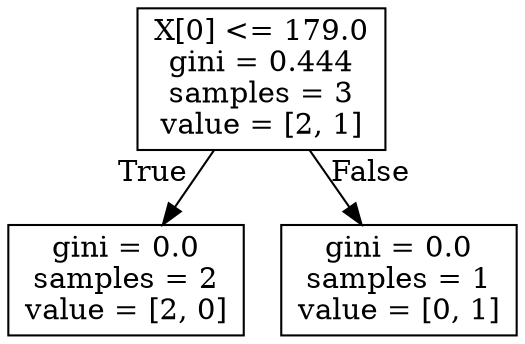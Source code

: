 digraph Tree {
node [shape=box] ;
0 [label="X[0] <= 179.0\ngini = 0.444\nsamples = 3\nvalue = [2, 1]"] ;
1 [label="gini = 0.0\nsamples = 2\nvalue = [2, 0]"] ;
0 -> 1 [labeldistance=2.5, labelangle=45, headlabel="True"] ;
2 [label="gini = 0.0\nsamples = 1\nvalue = [0, 1]"] ;
0 -> 2 [labeldistance=2.5, labelangle=-45, headlabel="False"] ;
}